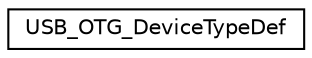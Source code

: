 digraph "Graphical Class Hierarchy"
{
 // LATEX_PDF_SIZE
  edge [fontname="Helvetica",fontsize="10",labelfontname="Helvetica",labelfontsize="10"];
  node [fontname="Helvetica",fontsize="10",shape=record];
  rankdir="LR";
  Node0 [label="USB_OTG_DeviceTypeDef",height=0.2,width=0.4,color="black", fillcolor="white", style="filled",URL="$struct_u_s_b___o_t_g___device_type_def.html",tooltip="USB_OTG_device_Registers."];
}
